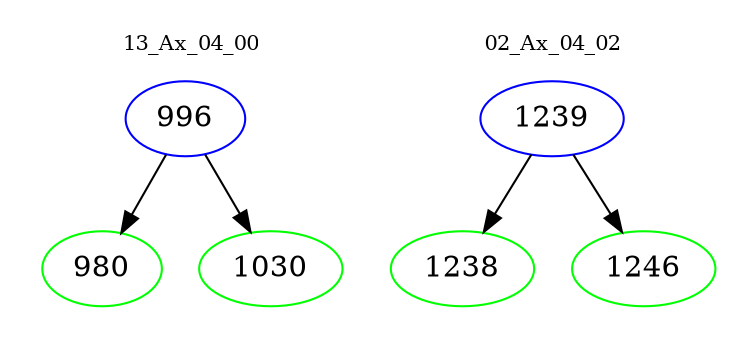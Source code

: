 digraph{
subgraph cluster_0 {
color = white
label = "13_Ax_04_00";
fontsize=10;
T0_996 [label="996", color="blue"]
T0_996 -> T0_980 [color="black"]
T0_980 [label="980", color="green"]
T0_996 -> T0_1030 [color="black"]
T0_1030 [label="1030", color="green"]
}
subgraph cluster_1 {
color = white
label = "02_Ax_04_02";
fontsize=10;
T1_1239 [label="1239", color="blue"]
T1_1239 -> T1_1238 [color="black"]
T1_1238 [label="1238", color="green"]
T1_1239 -> T1_1246 [color="black"]
T1_1246 [label="1246", color="green"]
}
}
